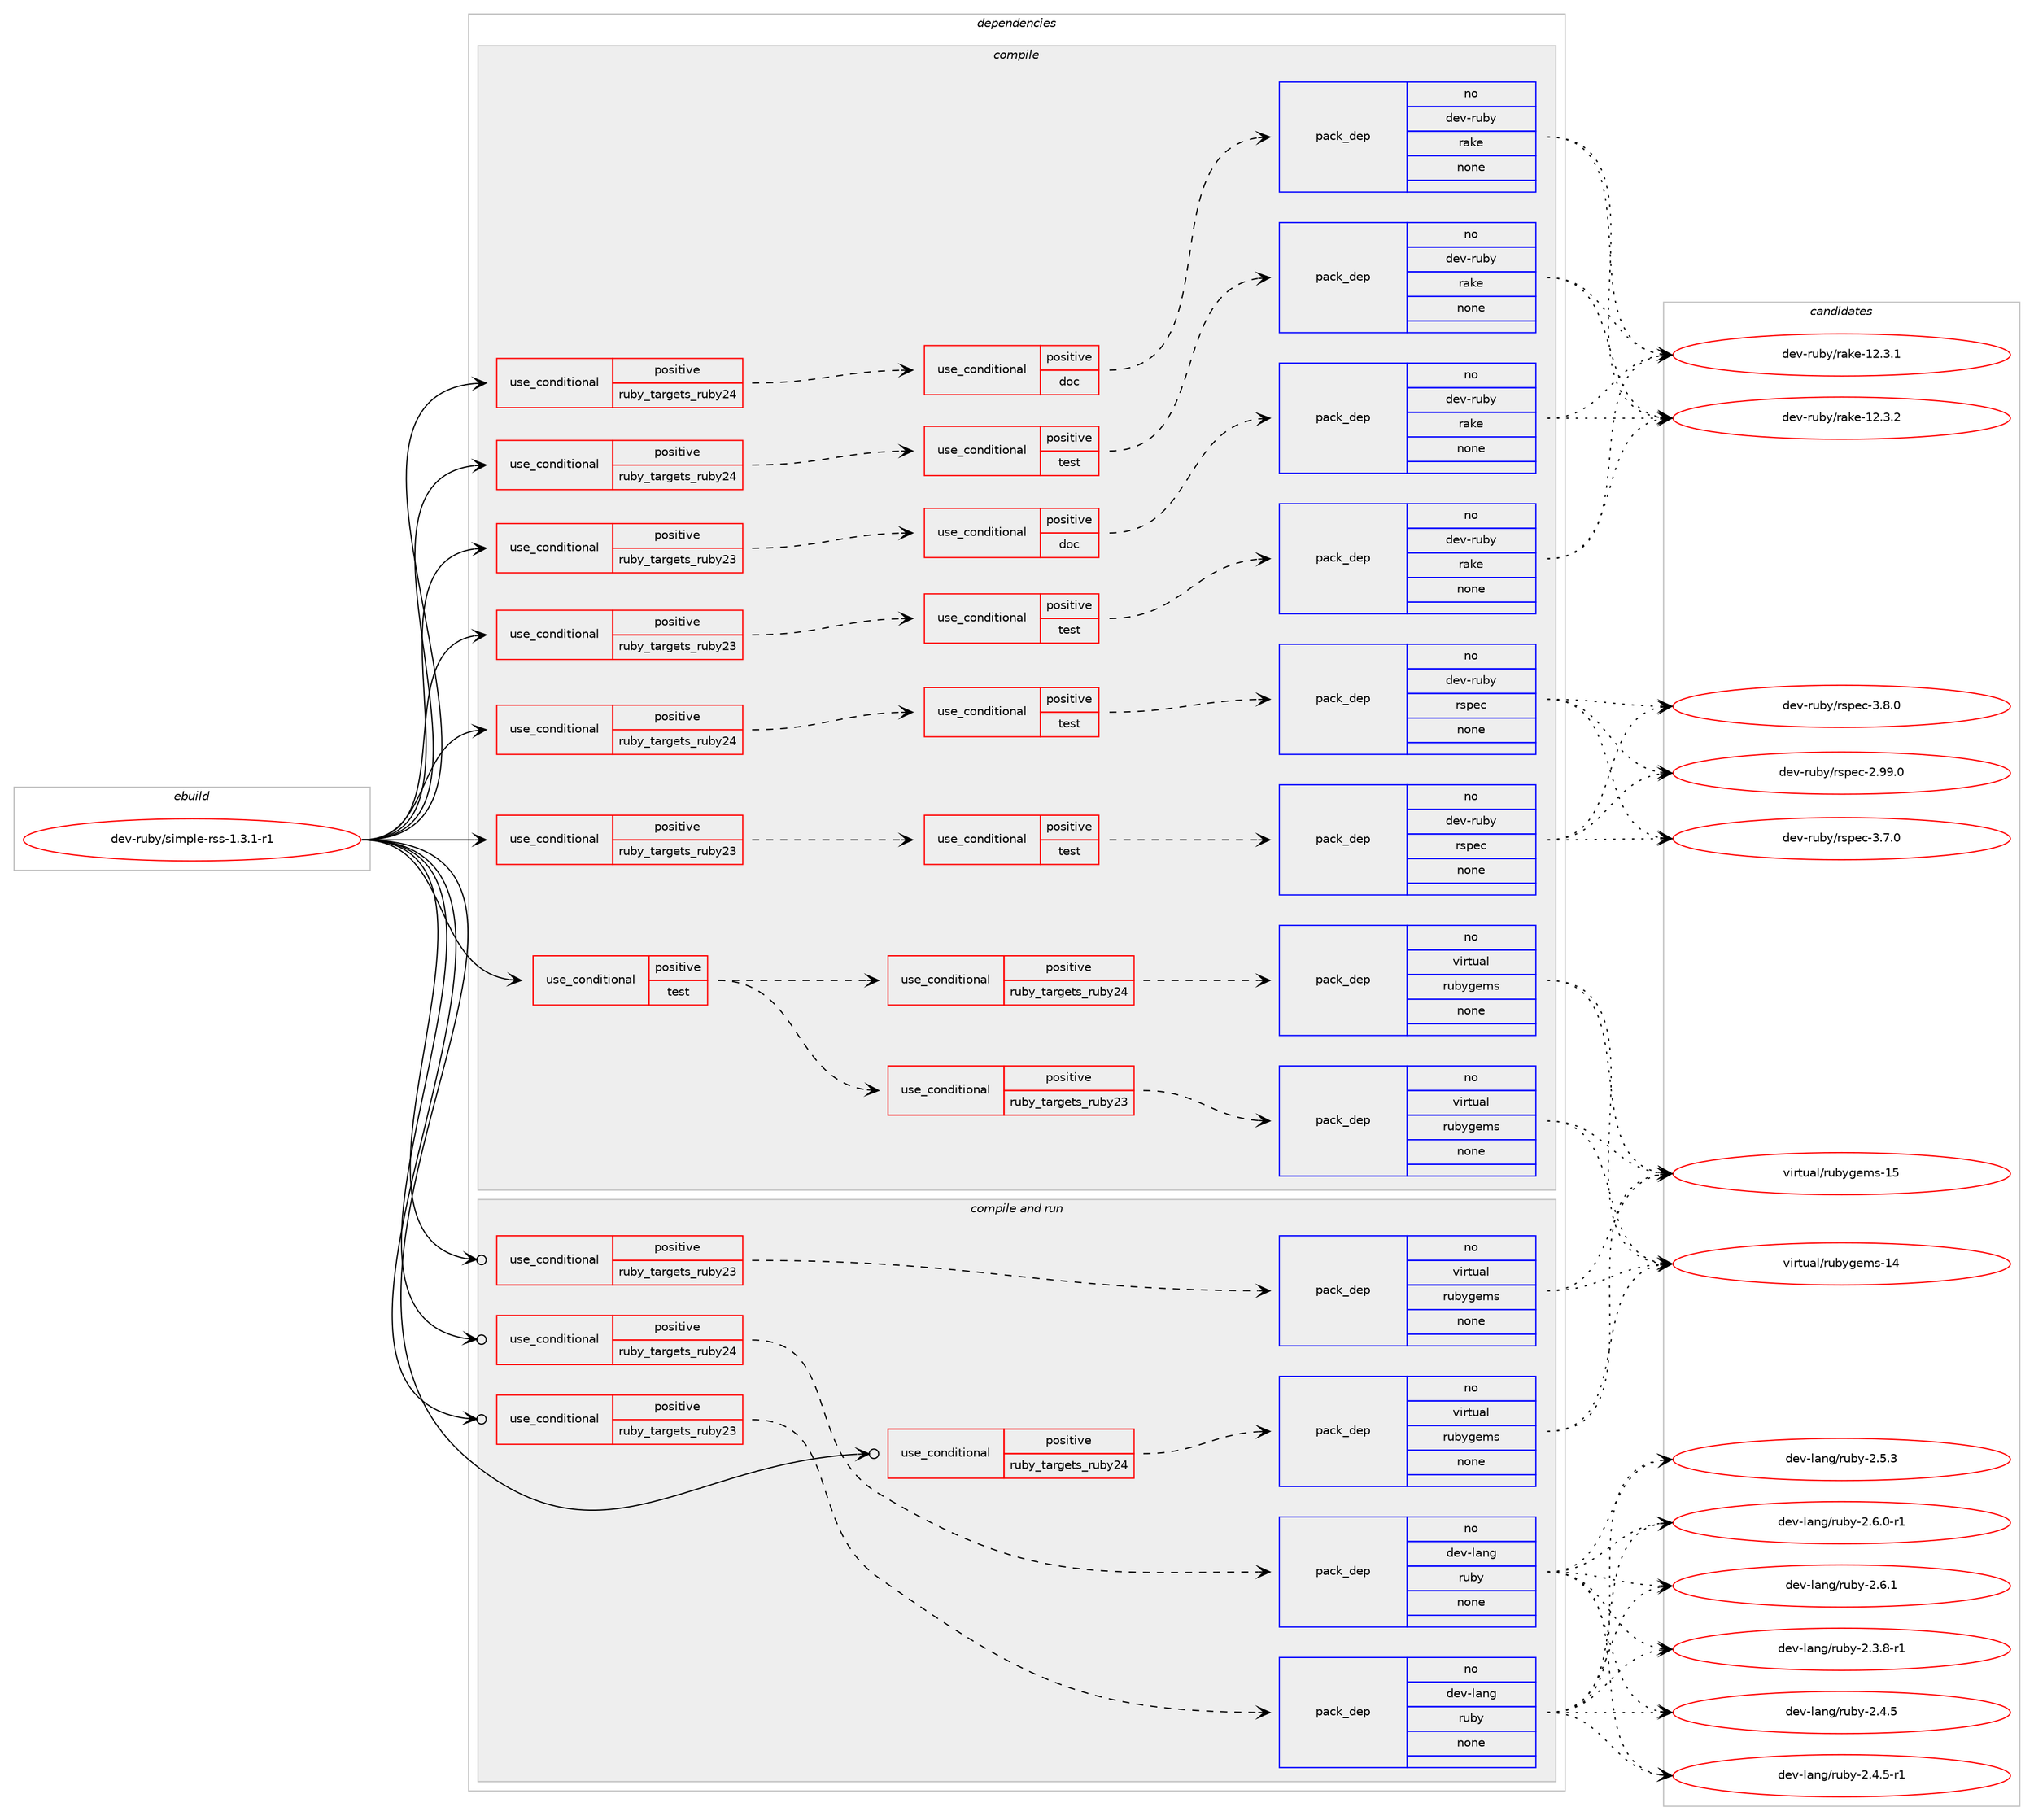 digraph prolog {

# *************
# Graph options
# *************

newrank=true;
concentrate=true;
compound=true;
graph [rankdir=LR,fontname=Helvetica,fontsize=10,ranksep=1.5];#, ranksep=2.5, nodesep=0.2];
edge  [arrowhead=vee];
node  [fontname=Helvetica,fontsize=10];

# **********
# The ebuild
# **********

subgraph cluster_leftcol {
color=gray;
rank=same;
label=<<i>ebuild</i>>;
id [label="dev-ruby/simple-rss-1.3.1-r1", color=red, width=4, href="../dev-ruby/simple-rss-1.3.1-r1.svg"];
}

# ****************
# The dependencies
# ****************

subgraph cluster_midcol {
color=gray;
label=<<i>dependencies</i>>;
subgraph cluster_compile {
fillcolor="#eeeeee";
style=filled;
label=<<i>compile</i>>;
subgraph cond418135 {
dependency1529291 [label=<<TABLE BORDER="0" CELLBORDER="1" CELLSPACING="0" CELLPADDING="4"><TR><TD ROWSPAN="3" CELLPADDING="10">use_conditional</TD></TR><TR><TD>positive</TD></TR><TR><TD>ruby_targets_ruby23</TD></TR></TABLE>>, shape=none, color=red];
subgraph cond418136 {
dependency1529292 [label=<<TABLE BORDER="0" CELLBORDER="1" CELLSPACING="0" CELLPADDING="4"><TR><TD ROWSPAN="3" CELLPADDING="10">use_conditional</TD></TR><TR><TD>positive</TD></TR><TR><TD>doc</TD></TR></TABLE>>, shape=none, color=red];
subgraph pack1087648 {
dependency1529293 [label=<<TABLE BORDER="0" CELLBORDER="1" CELLSPACING="0" CELLPADDING="4" WIDTH="220"><TR><TD ROWSPAN="6" CELLPADDING="30">pack_dep</TD></TR><TR><TD WIDTH="110">no</TD></TR><TR><TD>dev-ruby</TD></TR><TR><TD>rake</TD></TR><TR><TD>none</TD></TR><TR><TD></TD></TR></TABLE>>, shape=none, color=blue];
}
dependency1529292:e -> dependency1529293:w [weight=20,style="dashed",arrowhead="vee"];
}
dependency1529291:e -> dependency1529292:w [weight=20,style="dashed",arrowhead="vee"];
}
id:e -> dependency1529291:w [weight=20,style="solid",arrowhead="vee"];
subgraph cond418137 {
dependency1529294 [label=<<TABLE BORDER="0" CELLBORDER="1" CELLSPACING="0" CELLPADDING="4"><TR><TD ROWSPAN="3" CELLPADDING="10">use_conditional</TD></TR><TR><TD>positive</TD></TR><TR><TD>ruby_targets_ruby23</TD></TR></TABLE>>, shape=none, color=red];
subgraph cond418138 {
dependency1529295 [label=<<TABLE BORDER="0" CELLBORDER="1" CELLSPACING="0" CELLPADDING="4"><TR><TD ROWSPAN="3" CELLPADDING="10">use_conditional</TD></TR><TR><TD>positive</TD></TR><TR><TD>test</TD></TR></TABLE>>, shape=none, color=red];
subgraph pack1087649 {
dependency1529296 [label=<<TABLE BORDER="0" CELLBORDER="1" CELLSPACING="0" CELLPADDING="4" WIDTH="220"><TR><TD ROWSPAN="6" CELLPADDING="30">pack_dep</TD></TR><TR><TD WIDTH="110">no</TD></TR><TR><TD>dev-ruby</TD></TR><TR><TD>rake</TD></TR><TR><TD>none</TD></TR><TR><TD></TD></TR></TABLE>>, shape=none, color=blue];
}
dependency1529295:e -> dependency1529296:w [weight=20,style="dashed",arrowhead="vee"];
}
dependency1529294:e -> dependency1529295:w [weight=20,style="dashed",arrowhead="vee"];
}
id:e -> dependency1529294:w [weight=20,style="solid",arrowhead="vee"];
subgraph cond418139 {
dependency1529297 [label=<<TABLE BORDER="0" CELLBORDER="1" CELLSPACING="0" CELLPADDING="4"><TR><TD ROWSPAN="3" CELLPADDING="10">use_conditional</TD></TR><TR><TD>positive</TD></TR><TR><TD>ruby_targets_ruby23</TD></TR></TABLE>>, shape=none, color=red];
subgraph cond418140 {
dependency1529298 [label=<<TABLE BORDER="0" CELLBORDER="1" CELLSPACING="0" CELLPADDING="4"><TR><TD ROWSPAN="3" CELLPADDING="10">use_conditional</TD></TR><TR><TD>positive</TD></TR><TR><TD>test</TD></TR></TABLE>>, shape=none, color=red];
subgraph pack1087650 {
dependency1529299 [label=<<TABLE BORDER="0" CELLBORDER="1" CELLSPACING="0" CELLPADDING="4" WIDTH="220"><TR><TD ROWSPAN="6" CELLPADDING="30">pack_dep</TD></TR><TR><TD WIDTH="110">no</TD></TR><TR><TD>dev-ruby</TD></TR><TR><TD>rspec</TD></TR><TR><TD>none</TD></TR><TR><TD></TD></TR></TABLE>>, shape=none, color=blue];
}
dependency1529298:e -> dependency1529299:w [weight=20,style="dashed",arrowhead="vee"];
}
dependency1529297:e -> dependency1529298:w [weight=20,style="dashed",arrowhead="vee"];
}
id:e -> dependency1529297:w [weight=20,style="solid",arrowhead="vee"];
subgraph cond418141 {
dependency1529300 [label=<<TABLE BORDER="0" CELLBORDER="1" CELLSPACING="0" CELLPADDING="4"><TR><TD ROWSPAN="3" CELLPADDING="10">use_conditional</TD></TR><TR><TD>positive</TD></TR><TR><TD>ruby_targets_ruby24</TD></TR></TABLE>>, shape=none, color=red];
subgraph cond418142 {
dependency1529301 [label=<<TABLE BORDER="0" CELLBORDER="1" CELLSPACING="0" CELLPADDING="4"><TR><TD ROWSPAN="3" CELLPADDING="10">use_conditional</TD></TR><TR><TD>positive</TD></TR><TR><TD>doc</TD></TR></TABLE>>, shape=none, color=red];
subgraph pack1087651 {
dependency1529302 [label=<<TABLE BORDER="0" CELLBORDER="1" CELLSPACING="0" CELLPADDING="4" WIDTH="220"><TR><TD ROWSPAN="6" CELLPADDING="30">pack_dep</TD></TR><TR><TD WIDTH="110">no</TD></TR><TR><TD>dev-ruby</TD></TR><TR><TD>rake</TD></TR><TR><TD>none</TD></TR><TR><TD></TD></TR></TABLE>>, shape=none, color=blue];
}
dependency1529301:e -> dependency1529302:w [weight=20,style="dashed",arrowhead="vee"];
}
dependency1529300:e -> dependency1529301:w [weight=20,style="dashed",arrowhead="vee"];
}
id:e -> dependency1529300:w [weight=20,style="solid",arrowhead="vee"];
subgraph cond418143 {
dependency1529303 [label=<<TABLE BORDER="0" CELLBORDER="1" CELLSPACING="0" CELLPADDING="4"><TR><TD ROWSPAN="3" CELLPADDING="10">use_conditional</TD></TR><TR><TD>positive</TD></TR><TR><TD>ruby_targets_ruby24</TD></TR></TABLE>>, shape=none, color=red];
subgraph cond418144 {
dependency1529304 [label=<<TABLE BORDER="0" CELLBORDER="1" CELLSPACING="0" CELLPADDING="4"><TR><TD ROWSPAN="3" CELLPADDING="10">use_conditional</TD></TR><TR><TD>positive</TD></TR><TR><TD>test</TD></TR></TABLE>>, shape=none, color=red];
subgraph pack1087652 {
dependency1529305 [label=<<TABLE BORDER="0" CELLBORDER="1" CELLSPACING="0" CELLPADDING="4" WIDTH="220"><TR><TD ROWSPAN="6" CELLPADDING="30">pack_dep</TD></TR><TR><TD WIDTH="110">no</TD></TR><TR><TD>dev-ruby</TD></TR><TR><TD>rake</TD></TR><TR><TD>none</TD></TR><TR><TD></TD></TR></TABLE>>, shape=none, color=blue];
}
dependency1529304:e -> dependency1529305:w [weight=20,style="dashed",arrowhead="vee"];
}
dependency1529303:e -> dependency1529304:w [weight=20,style="dashed",arrowhead="vee"];
}
id:e -> dependency1529303:w [weight=20,style="solid",arrowhead="vee"];
subgraph cond418145 {
dependency1529306 [label=<<TABLE BORDER="0" CELLBORDER="1" CELLSPACING="0" CELLPADDING="4"><TR><TD ROWSPAN="3" CELLPADDING="10">use_conditional</TD></TR><TR><TD>positive</TD></TR><TR><TD>ruby_targets_ruby24</TD></TR></TABLE>>, shape=none, color=red];
subgraph cond418146 {
dependency1529307 [label=<<TABLE BORDER="0" CELLBORDER="1" CELLSPACING="0" CELLPADDING="4"><TR><TD ROWSPAN="3" CELLPADDING="10">use_conditional</TD></TR><TR><TD>positive</TD></TR><TR><TD>test</TD></TR></TABLE>>, shape=none, color=red];
subgraph pack1087653 {
dependency1529308 [label=<<TABLE BORDER="0" CELLBORDER="1" CELLSPACING="0" CELLPADDING="4" WIDTH="220"><TR><TD ROWSPAN="6" CELLPADDING="30">pack_dep</TD></TR><TR><TD WIDTH="110">no</TD></TR><TR><TD>dev-ruby</TD></TR><TR><TD>rspec</TD></TR><TR><TD>none</TD></TR><TR><TD></TD></TR></TABLE>>, shape=none, color=blue];
}
dependency1529307:e -> dependency1529308:w [weight=20,style="dashed",arrowhead="vee"];
}
dependency1529306:e -> dependency1529307:w [weight=20,style="dashed",arrowhead="vee"];
}
id:e -> dependency1529306:w [weight=20,style="solid",arrowhead="vee"];
subgraph cond418147 {
dependency1529309 [label=<<TABLE BORDER="0" CELLBORDER="1" CELLSPACING="0" CELLPADDING="4"><TR><TD ROWSPAN="3" CELLPADDING="10">use_conditional</TD></TR><TR><TD>positive</TD></TR><TR><TD>test</TD></TR></TABLE>>, shape=none, color=red];
subgraph cond418148 {
dependency1529310 [label=<<TABLE BORDER="0" CELLBORDER="1" CELLSPACING="0" CELLPADDING="4"><TR><TD ROWSPAN="3" CELLPADDING="10">use_conditional</TD></TR><TR><TD>positive</TD></TR><TR><TD>ruby_targets_ruby23</TD></TR></TABLE>>, shape=none, color=red];
subgraph pack1087654 {
dependency1529311 [label=<<TABLE BORDER="0" CELLBORDER="1" CELLSPACING="0" CELLPADDING="4" WIDTH="220"><TR><TD ROWSPAN="6" CELLPADDING="30">pack_dep</TD></TR><TR><TD WIDTH="110">no</TD></TR><TR><TD>virtual</TD></TR><TR><TD>rubygems</TD></TR><TR><TD>none</TD></TR><TR><TD></TD></TR></TABLE>>, shape=none, color=blue];
}
dependency1529310:e -> dependency1529311:w [weight=20,style="dashed",arrowhead="vee"];
}
dependency1529309:e -> dependency1529310:w [weight=20,style="dashed",arrowhead="vee"];
subgraph cond418149 {
dependency1529312 [label=<<TABLE BORDER="0" CELLBORDER="1" CELLSPACING="0" CELLPADDING="4"><TR><TD ROWSPAN="3" CELLPADDING="10">use_conditional</TD></TR><TR><TD>positive</TD></TR><TR><TD>ruby_targets_ruby24</TD></TR></TABLE>>, shape=none, color=red];
subgraph pack1087655 {
dependency1529313 [label=<<TABLE BORDER="0" CELLBORDER="1" CELLSPACING="0" CELLPADDING="4" WIDTH="220"><TR><TD ROWSPAN="6" CELLPADDING="30">pack_dep</TD></TR><TR><TD WIDTH="110">no</TD></TR><TR><TD>virtual</TD></TR><TR><TD>rubygems</TD></TR><TR><TD>none</TD></TR><TR><TD></TD></TR></TABLE>>, shape=none, color=blue];
}
dependency1529312:e -> dependency1529313:w [weight=20,style="dashed",arrowhead="vee"];
}
dependency1529309:e -> dependency1529312:w [weight=20,style="dashed",arrowhead="vee"];
}
id:e -> dependency1529309:w [weight=20,style="solid",arrowhead="vee"];
}
subgraph cluster_compileandrun {
fillcolor="#eeeeee";
style=filled;
label=<<i>compile and run</i>>;
subgraph cond418150 {
dependency1529314 [label=<<TABLE BORDER="0" CELLBORDER="1" CELLSPACING="0" CELLPADDING="4"><TR><TD ROWSPAN="3" CELLPADDING="10">use_conditional</TD></TR><TR><TD>positive</TD></TR><TR><TD>ruby_targets_ruby23</TD></TR></TABLE>>, shape=none, color=red];
subgraph pack1087656 {
dependency1529315 [label=<<TABLE BORDER="0" CELLBORDER="1" CELLSPACING="0" CELLPADDING="4" WIDTH="220"><TR><TD ROWSPAN="6" CELLPADDING="30">pack_dep</TD></TR><TR><TD WIDTH="110">no</TD></TR><TR><TD>dev-lang</TD></TR><TR><TD>ruby</TD></TR><TR><TD>none</TD></TR><TR><TD></TD></TR></TABLE>>, shape=none, color=blue];
}
dependency1529314:e -> dependency1529315:w [weight=20,style="dashed",arrowhead="vee"];
}
id:e -> dependency1529314:w [weight=20,style="solid",arrowhead="odotvee"];
subgraph cond418151 {
dependency1529316 [label=<<TABLE BORDER="0" CELLBORDER="1" CELLSPACING="0" CELLPADDING="4"><TR><TD ROWSPAN="3" CELLPADDING="10">use_conditional</TD></TR><TR><TD>positive</TD></TR><TR><TD>ruby_targets_ruby23</TD></TR></TABLE>>, shape=none, color=red];
subgraph pack1087657 {
dependency1529317 [label=<<TABLE BORDER="0" CELLBORDER="1" CELLSPACING="0" CELLPADDING="4" WIDTH="220"><TR><TD ROWSPAN="6" CELLPADDING="30">pack_dep</TD></TR><TR><TD WIDTH="110">no</TD></TR><TR><TD>virtual</TD></TR><TR><TD>rubygems</TD></TR><TR><TD>none</TD></TR><TR><TD></TD></TR></TABLE>>, shape=none, color=blue];
}
dependency1529316:e -> dependency1529317:w [weight=20,style="dashed",arrowhead="vee"];
}
id:e -> dependency1529316:w [weight=20,style="solid",arrowhead="odotvee"];
subgraph cond418152 {
dependency1529318 [label=<<TABLE BORDER="0" CELLBORDER="1" CELLSPACING="0" CELLPADDING="4"><TR><TD ROWSPAN="3" CELLPADDING="10">use_conditional</TD></TR><TR><TD>positive</TD></TR><TR><TD>ruby_targets_ruby24</TD></TR></TABLE>>, shape=none, color=red];
subgraph pack1087658 {
dependency1529319 [label=<<TABLE BORDER="0" CELLBORDER="1" CELLSPACING="0" CELLPADDING="4" WIDTH="220"><TR><TD ROWSPAN="6" CELLPADDING="30">pack_dep</TD></TR><TR><TD WIDTH="110">no</TD></TR><TR><TD>dev-lang</TD></TR><TR><TD>ruby</TD></TR><TR><TD>none</TD></TR><TR><TD></TD></TR></TABLE>>, shape=none, color=blue];
}
dependency1529318:e -> dependency1529319:w [weight=20,style="dashed",arrowhead="vee"];
}
id:e -> dependency1529318:w [weight=20,style="solid",arrowhead="odotvee"];
subgraph cond418153 {
dependency1529320 [label=<<TABLE BORDER="0" CELLBORDER="1" CELLSPACING="0" CELLPADDING="4"><TR><TD ROWSPAN="3" CELLPADDING="10">use_conditional</TD></TR><TR><TD>positive</TD></TR><TR><TD>ruby_targets_ruby24</TD></TR></TABLE>>, shape=none, color=red];
subgraph pack1087659 {
dependency1529321 [label=<<TABLE BORDER="0" CELLBORDER="1" CELLSPACING="0" CELLPADDING="4" WIDTH="220"><TR><TD ROWSPAN="6" CELLPADDING="30">pack_dep</TD></TR><TR><TD WIDTH="110">no</TD></TR><TR><TD>virtual</TD></TR><TR><TD>rubygems</TD></TR><TR><TD>none</TD></TR><TR><TD></TD></TR></TABLE>>, shape=none, color=blue];
}
dependency1529320:e -> dependency1529321:w [weight=20,style="dashed",arrowhead="vee"];
}
id:e -> dependency1529320:w [weight=20,style="solid",arrowhead="odotvee"];
}
subgraph cluster_run {
fillcolor="#eeeeee";
style=filled;
label=<<i>run</i>>;
}
}

# **************
# The candidates
# **************

subgraph cluster_choices {
rank=same;
color=gray;
label=<<i>candidates</i>>;

subgraph choice1087648 {
color=black;
nodesep=1;
choice1001011184511411798121471149710710145495046514649 [label="dev-ruby/rake-12.3.1", color=red, width=4,href="../dev-ruby/rake-12.3.1.svg"];
choice1001011184511411798121471149710710145495046514650 [label="dev-ruby/rake-12.3.2", color=red, width=4,href="../dev-ruby/rake-12.3.2.svg"];
dependency1529293:e -> choice1001011184511411798121471149710710145495046514649:w [style=dotted,weight="100"];
dependency1529293:e -> choice1001011184511411798121471149710710145495046514650:w [style=dotted,weight="100"];
}
subgraph choice1087649 {
color=black;
nodesep=1;
choice1001011184511411798121471149710710145495046514649 [label="dev-ruby/rake-12.3.1", color=red, width=4,href="../dev-ruby/rake-12.3.1.svg"];
choice1001011184511411798121471149710710145495046514650 [label="dev-ruby/rake-12.3.2", color=red, width=4,href="../dev-ruby/rake-12.3.2.svg"];
dependency1529296:e -> choice1001011184511411798121471149710710145495046514649:w [style=dotted,weight="100"];
dependency1529296:e -> choice1001011184511411798121471149710710145495046514650:w [style=dotted,weight="100"];
}
subgraph choice1087650 {
color=black;
nodesep=1;
choice1001011184511411798121471141151121019945504657574648 [label="dev-ruby/rspec-2.99.0", color=red, width=4,href="../dev-ruby/rspec-2.99.0.svg"];
choice10010111845114117981214711411511210199455146554648 [label="dev-ruby/rspec-3.7.0", color=red, width=4,href="../dev-ruby/rspec-3.7.0.svg"];
choice10010111845114117981214711411511210199455146564648 [label="dev-ruby/rspec-3.8.0", color=red, width=4,href="../dev-ruby/rspec-3.8.0.svg"];
dependency1529299:e -> choice1001011184511411798121471141151121019945504657574648:w [style=dotted,weight="100"];
dependency1529299:e -> choice10010111845114117981214711411511210199455146554648:w [style=dotted,weight="100"];
dependency1529299:e -> choice10010111845114117981214711411511210199455146564648:w [style=dotted,weight="100"];
}
subgraph choice1087651 {
color=black;
nodesep=1;
choice1001011184511411798121471149710710145495046514649 [label="dev-ruby/rake-12.3.1", color=red, width=4,href="../dev-ruby/rake-12.3.1.svg"];
choice1001011184511411798121471149710710145495046514650 [label="dev-ruby/rake-12.3.2", color=red, width=4,href="../dev-ruby/rake-12.3.2.svg"];
dependency1529302:e -> choice1001011184511411798121471149710710145495046514649:w [style=dotted,weight="100"];
dependency1529302:e -> choice1001011184511411798121471149710710145495046514650:w [style=dotted,weight="100"];
}
subgraph choice1087652 {
color=black;
nodesep=1;
choice1001011184511411798121471149710710145495046514649 [label="dev-ruby/rake-12.3.1", color=red, width=4,href="../dev-ruby/rake-12.3.1.svg"];
choice1001011184511411798121471149710710145495046514650 [label="dev-ruby/rake-12.3.2", color=red, width=4,href="../dev-ruby/rake-12.3.2.svg"];
dependency1529305:e -> choice1001011184511411798121471149710710145495046514649:w [style=dotted,weight="100"];
dependency1529305:e -> choice1001011184511411798121471149710710145495046514650:w [style=dotted,weight="100"];
}
subgraph choice1087653 {
color=black;
nodesep=1;
choice1001011184511411798121471141151121019945504657574648 [label="dev-ruby/rspec-2.99.0", color=red, width=4,href="../dev-ruby/rspec-2.99.0.svg"];
choice10010111845114117981214711411511210199455146554648 [label="dev-ruby/rspec-3.7.0", color=red, width=4,href="../dev-ruby/rspec-3.7.0.svg"];
choice10010111845114117981214711411511210199455146564648 [label="dev-ruby/rspec-3.8.0", color=red, width=4,href="../dev-ruby/rspec-3.8.0.svg"];
dependency1529308:e -> choice1001011184511411798121471141151121019945504657574648:w [style=dotted,weight="100"];
dependency1529308:e -> choice10010111845114117981214711411511210199455146554648:w [style=dotted,weight="100"];
dependency1529308:e -> choice10010111845114117981214711411511210199455146564648:w [style=dotted,weight="100"];
}
subgraph choice1087654 {
color=black;
nodesep=1;
choice118105114116117971084711411798121103101109115454952 [label="virtual/rubygems-14", color=red, width=4,href="../virtual/rubygems-14.svg"];
choice118105114116117971084711411798121103101109115454953 [label="virtual/rubygems-15", color=red, width=4,href="../virtual/rubygems-15.svg"];
dependency1529311:e -> choice118105114116117971084711411798121103101109115454952:w [style=dotted,weight="100"];
dependency1529311:e -> choice118105114116117971084711411798121103101109115454953:w [style=dotted,weight="100"];
}
subgraph choice1087655 {
color=black;
nodesep=1;
choice118105114116117971084711411798121103101109115454952 [label="virtual/rubygems-14", color=red, width=4,href="../virtual/rubygems-14.svg"];
choice118105114116117971084711411798121103101109115454953 [label="virtual/rubygems-15", color=red, width=4,href="../virtual/rubygems-15.svg"];
dependency1529313:e -> choice118105114116117971084711411798121103101109115454952:w [style=dotted,weight="100"];
dependency1529313:e -> choice118105114116117971084711411798121103101109115454953:w [style=dotted,weight="100"];
}
subgraph choice1087656 {
color=black;
nodesep=1;
choice100101118451089711010347114117981214550465146564511449 [label="dev-lang/ruby-2.3.8-r1", color=red, width=4,href="../dev-lang/ruby-2.3.8-r1.svg"];
choice10010111845108971101034711411798121455046524653 [label="dev-lang/ruby-2.4.5", color=red, width=4,href="../dev-lang/ruby-2.4.5.svg"];
choice100101118451089711010347114117981214550465246534511449 [label="dev-lang/ruby-2.4.5-r1", color=red, width=4,href="../dev-lang/ruby-2.4.5-r1.svg"];
choice10010111845108971101034711411798121455046534651 [label="dev-lang/ruby-2.5.3", color=red, width=4,href="../dev-lang/ruby-2.5.3.svg"];
choice100101118451089711010347114117981214550465446484511449 [label="dev-lang/ruby-2.6.0-r1", color=red, width=4,href="../dev-lang/ruby-2.6.0-r1.svg"];
choice10010111845108971101034711411798121455046544649 [label="dev-lang/ruby-2.6.1", color=red, width=4,href="../dev-lang/ruby-2.6.1.svg"];
dependency1529315:e -> choice100101118451089711010347114117981214550465146564511449:w [style=dotted,weight="100"];
dependency1529315:e -> choice10010111845108971101034711411798121455046524653:w [style=dotted,weight="100"];
dependency1529315:e -> choice100101118451089711010347114117981214550465246534511449:w [style=dotted,weight="100"];
dependency1529315:e -> choice10010111845108971101034711411798121455046534651:w [style=dotted,weight="100"];
dependency1529315:e -> choice100101118451089711010347114117981214550465446484511449:w [style=dotted,weight="100"];
dependency1529315:e -> choice10010111845108971101034711411798121455046544649:w [style=dotted,weight="100"];
}
subgraph choice1087657 {
color=black;
nodesep=1;
choice118105114116117971084711411798121103101109115454952 [label="virtual/rubygems-14", color=red, width=4,href="../virtual/rubygems-14.svg"];
choice118105114116117971084711411798121103101109115454953 [label="virtual/rubygems-15", color=red, width=4,href="../virtual/rubygems-15.svg"];
dependency1529317:e -> choice118105114116117971084711411798121103101109115454952:w [style=dotted,weight="100"];
dependency1529317:e -> choice118105114116117971084711411798121103101109115454953:w [style=dotted,weight="100"];
}
subgraph choice1087658 {
color=black;
nodesep=1;
choice100101118451089711010347114117981214550465146564511449 [label="dev-lang/ruby-2.3.8-r1", color=red, width=4,href="../dev-lang/ruby-2.3.8-r1.svg"];
choice10010111845108971101034711411798121455046524653 [label="dev-lang/ruby-2.4.5", color=red, width=4,href="../dev-lang/ruby-2.4.5.svg"];
choice100101118451089711010347114117981214550465246534511449 [label="dev-lang/ruby-2.4.5-r1", color=red, width=4,href="../dev-lang/ruby-2.4.5-r1.svg"];
choice10010111845108971101034711411798121455046534651 [label="dev-lang/ruby-2.5.3", color=red, width=4,href="../dev-lang/ruby-2.5.3.svg"];
choice100101118451089711010347114117981214550465446484511449 [label="dev-lang/ruby-2.6.0-r1", color=red, width=4,href="../dev-lang/ruby-2.6.0-r1.svg"];
choice10010111845108971101034711411798121455046544649 [label="dev-lang/ruby-2.6.1", color=red, width=4,href="../dev-lang/ruby-2.6.1.svg"];
dependency1529319:e -> choice100101118451089711010347114117981214550465146564511449:w [style=dotted,weight="100"];
dependency1529319:e -> choice10010111845108971101034711411798121455046524653:w [style=dotted,weight="100"];
dependency1529319:e -> choice100101118451089711010347114117981214550465246534511449:w [style=dotted,weight="100"];
dependency1529319:e -> choice10010111845108971101034711411798121455046534651:w [style=dotted,weight="100"];
dependency1529319:e -> choice100101118451089711010347114117981214550465446484511449:w [style=dotted,weight="100"];
dependency1529319:e -> choice10010111845108971101034711411798121455046544649:w [style=dotted,weight="100"];
}
subgraph choice1087659 {
color=black;
nodesep=1;
choice118105114116117971084711411798121103101109115454952 [label="virtual/rubygems-14", color=red, width=4,href="../virtual/rubygems-14.svg"];
choice118105114116117971084711411798121103101109115454953 [label="virtual/rubygems-15", color=red, width=4,href="../virtual/rubygems-15.svg"];
dependency1529321:e -> choice118105114116117971084711411798121103101109115454952:w [style=dotted,weight="100"];
dependency1529321:e -> choice118105114116117971084711411798121103101109115454953:w [style=dotted,weight="100"];
}
}

}
